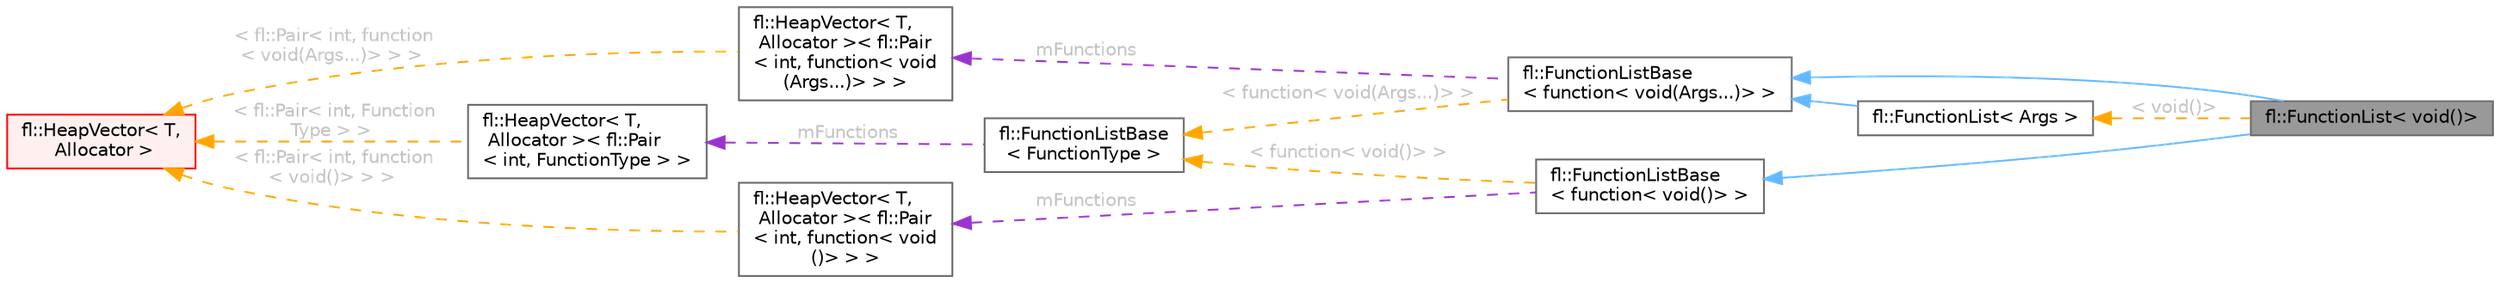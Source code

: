 digraph "fl::FunctionList&lt; void()&gt;"
{
 // INTERACTIVE_SVG=YES
 // LATEX_PDF_SIZE
  bgcolor="transparent";
  edge [fontname=Helvetica,fontsize=10,labelfontname=Helvetica,labelfontsize=10];
  node [fontname=Helvetica,fontsize=10,shape=box,height=0.2,width=0.4];
  rankdir="LR";
  Node1 [id="Node000001",label="fl::FunctionList\< void()\>",height=0.2,width=0.4,color="gray40", fillcolor="grey60", style="filled", fontcolor="black",tooltip=" "];
  Node2 -> Node1 [id="edge1_Node000001_Node000002",dir="back",color="steelblue1",style="solid",tooltip=" "];
  Node2 [id="Node000002",label="fl::FunctionListBase\l\< function\< void(Args...)\> \>",height=0.2,width=0.4,color="gray40", fillcolor="white", style="filled",URL="$d7/de3/classfl_1_1_function_list_base.html",tooltip=" "];
  Node3 -> Node2 [id="edge2_Node000002_Node000003",dir="back",color="darkorchid3",style="dashed",tooltip=" ",label=" mFunctions",fontcolor="grey" ];
  Node3 [id="Node000003",label="fl::HeapVector\< T,\l Allocator \>\< fl::Pair\l\< int, function\< void\l(Args...)\> \> \>",height=0.2,width=0.4,color="gray40", fillcolor="white", style="filled",URL="$db/ddd/classfl_1_1_heap_vector.html",tooltip=" "];
  Node4 -> Node3 [id="edge3_Node000003_Node000004",dir="back",color="orange",style="dashed",tooltip=" ",label=" \< fl::Pair\< int, function\l\< void(Args...)\> \> \>",fontcolor="grey" ];
  Node4 [id="Node000004",label="fl::HeapVector\< T,\l Allocator \>",height=0.2,width=0.4,color="red", fillcolor="#FFF0F0", style="filled",URL="$db/ddd/classfl_1_1_heap_vector.html",tooltip=" "];
  Node6 -> Node2 [id="edge4_Node000002_Node000006",dir="back",color="orange",style="dashed",tooltip=" ",label=" \< function\< void(Args...)\> \>",fontcolor="grey" ];
  Node6 [id="Node000006",label="fl::FunctionListBase\l\< FunctionType \>",height=0.2,width=0.4,color="gray40", fillcolor="white", style="filled",URL="$d7/de3/classfl_1_1_function_list_base.html",tooltip=" "];
  Node7 -> Node6 [id="edge5_Node000006_Node000007",dir="back",color="darkorchid3",style="dashed",tooltip=" ",label=" mFunctions",fontcolor="grey" ];
  Node7 [id="Node000007",label="fl::HeapVector\< T,\l Allocator \>\< fl::Pair\l\< int, FunctionType \> \>",height=0.2,width=0.4,color="gray40", fillcolor="white", style="filled",URL="$db/ddd/classfl_1_1_heap_vector.html",tooltip=" "];
  Node4 -> Node7 [id="edge6_Node000007_Node000004",dir="back",color="orange",style="dashed",tooltip=" ",label=" \< fl::Pair\< int, Function\lType \> \>",fontcolor="grey" ];
  Node8 -> Node1 [id="edge7_Node000001_Node000008",dir="back",color="steelblue1",style="solid",tooltip=" "];
  Node8 [id="Node000008",label="fl::FunctionListBase\l\< function\< void()\> \>",height=0.2,width=0.4,color="gray40", fillcolor="white", style="filled",URL="$d7/de3/classfl_1_1_function_list_base.html",tooltip=" "];
  Node9 -> Node8 [id="edge8_Node000008_Node000009",dir="back",color="darkorchid3",style="dashed",tooltip=" ",label=" mFunctions",fontcolor="grey" ];
  Node9 [id="Node000009",label="fl::HeapVector\< T,\l Allocator \>\< fl::Pair\l\< int, function\< void\l()\> \> \>",height=0.2,width=0.4,color="gray40", fillcolor="white", style="filled",URL="$db/ddd/classfl_1_1_heap_vector.html",tooltip=" "];
  Node4 -> Node9 [id="edge9_Node000009_Node000004",dir="back",color="orange",style="dashed",tooltip=" ",label=" \< fl::Pair\< int, function\l\< void()\> \> \>",fontcolor="grey" ];
  Node6 -> Node8 [id="edge10_Node000008_Node000006",dir="back",color="orange",style="dashed",tooltip=" ",label=" \< function\< void()\> \>",fontcolor="grey" ];
  Node10 -> Node1 [id="edge11_Node000001_Node000010",dir="back",color="orange",style="dashed",tooltip=" ",label=" \< void()\>",fontcolor="grey" ];
  Node10 [id="Node000010",label="fl::FunctionList\< Args \>",height=0.2,width=0.4,color="gray40", fillcolor="white", style="filled",URL="$d1/d5d/classfl_1_1_function_list.html",tooltip=" "];
  Node2 -> Node10 [id="edge12_Node000010_Node000002",dir="back",color="steelblue1",style="solid",tooltip=" "];
}
